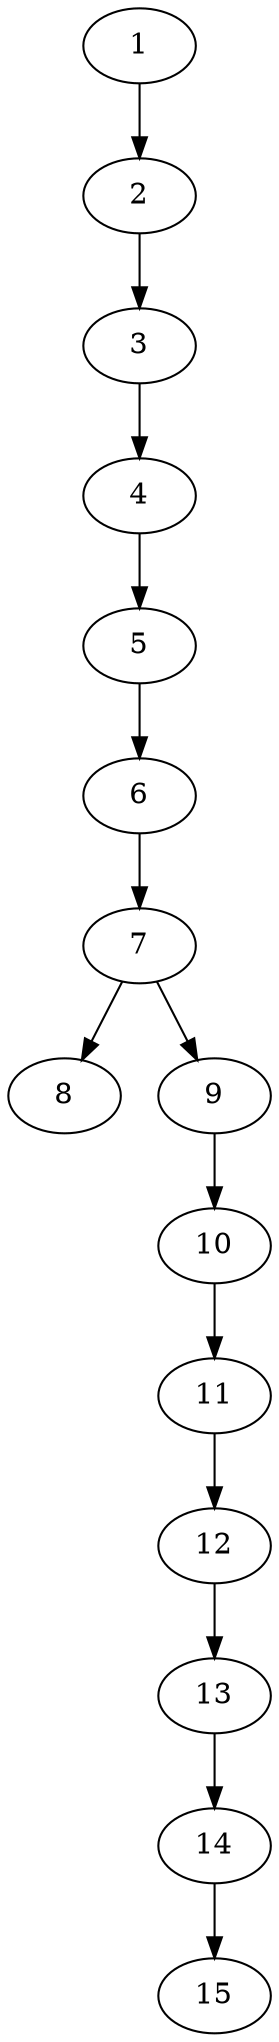 // DAG automatically generated by daggen at Thu Oct  3 13:59:26 2019
// ./daggen --dot -n 15 --ccr 0.3 --fat 0.3 --regular 0.7 --density 0.6 --mindata 5242880 --maxdata 52428800 
digraph G {
  1 [size="131246080", alpha="0.19", expect_size="39373824"] 
  1 -> 2 [size ="39373824"]
  2 [size="137424213", alpha="0.17", expect_size="41227264"] 
  2 -> 3 [size ="41227264"]
  3 [size="141673813", alpha="0.03", expect_size="42502144"] 
  3 -> 4 [size ="42502144"]
  4 [size="84589227", alpha="0.10", expect_size="25376768"] 
  4 -> 5 [size ="25376768"]
  5 [size="43895467", alpha="0.16", expect_size="13168640"] 
  5 -> 6 [size ="13168640"]
  6 [size="72919040", alpha="0.04", expect_size="21875712"] 
  6 -> 7 [size ="21875712"]
  7 [size="116831573", alpha="0.06", expect_size="35049472"] 
  7 -> 8 [size ="35049472"]
  7 -> 9 [size ="35049472"]
  8 [size="35198293", alpha="0.14", expect_size="10559488"] 
  9 [size="142312107", alpha="0.16", expect_size="42693632"] 
  9 -> 10 [size ="42693632"]
  10 [size="166359040", alpha="0.17", expect_size="49907712"] 
  10 -> 11 [size ="49907712"]
  11 [size="86050133", alpha="0.03", expect_size="25815040"] 
  11 -> 12 [size ="25815040"]
  12 [size="80336213", alpha="0.00", expect_size="24100864"] 
  12 -> 13 [size ="24100864"]
  13 [size="58460160", alpha="0.13", expect_size="17538048"] 
  13 -> 14 [size ="17538048"]
  14 [size="82097493", alpha="0.05", expect_size="24629248"] 
  14 -> 15 [size ="24629248"]
  15 [size="164358827", alpha="0.10", expect_size="49307648"] 
}
